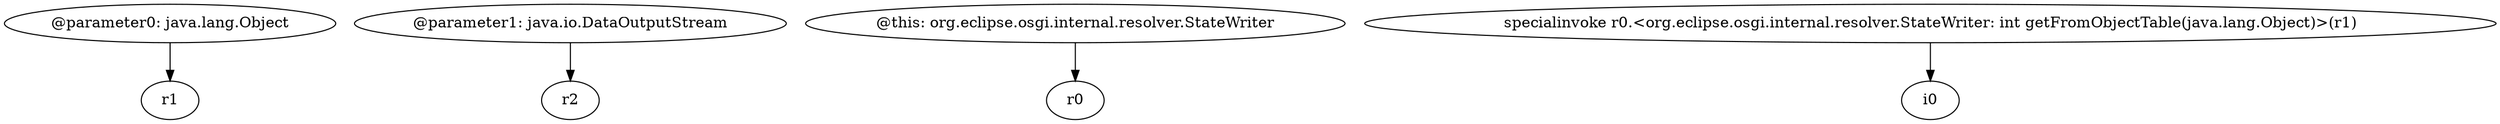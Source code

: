 digraph g {
0[label="@parameter0: java.lang.Object"]
1[label="r1"]
0->1[label=""]
2[label="@parameter1: java.io.DataOutputStream"]
3[label="r2"]
2->3[label=""]
4[label="@this: org.eclipse.osgi.internal.resolver.StateWriter"]
5[label="r0"]
4->5[label=""]
6[label="specialinvoke r0.<org.eclipse.osgi.internal.resolver.StateWriter: int getFromObjectTable(java.lang.Object)>(r1)"]
7[label="i0"]
6->7[label=""]
}